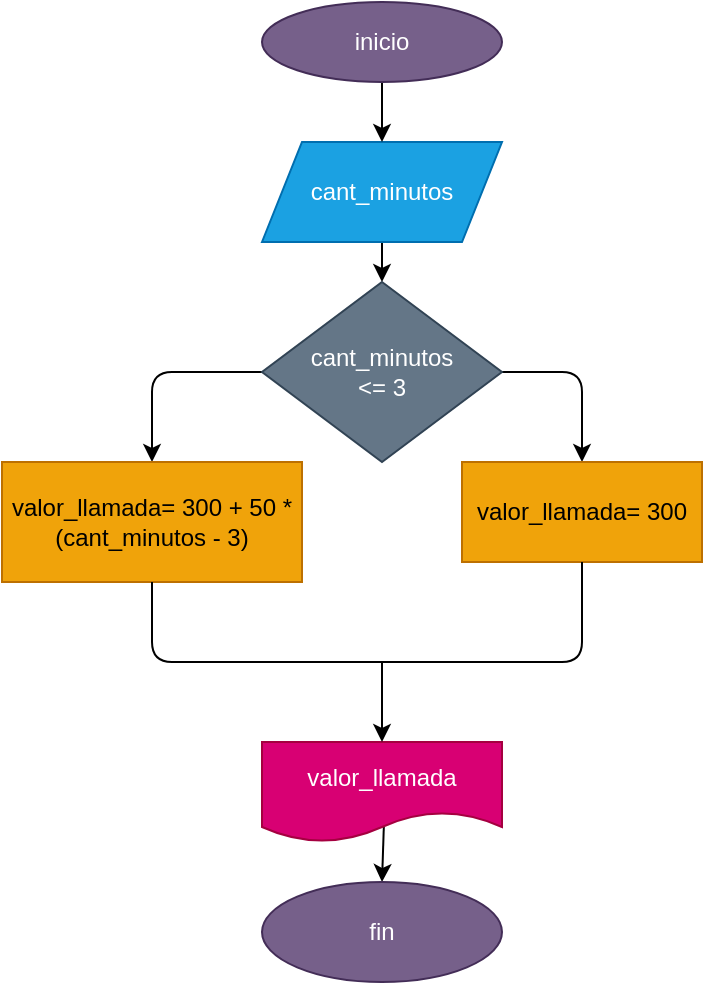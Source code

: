 <mxfile>
    <diagram id="qRp0q6b752PUvHDkjKNn" name="Página-1">
        <mxGraphModel dx="1403" dy="461" grid="1" gridSize="10" guides="1" tooltips="1" connect="1" arrows="1" fold="1" page="1" pageScale="1" pageWidth="827" pageHeight="1169" math="0" shadow="0">
            <root>
                <mxCell id="0"/>
                <mxCell id="1" parent="0"/>
                <mxCell id="4" value="" style="edgeStyle=none;html=1;" edge="1" parent="1" target="3">
                    <mxGeometry relative="1" as="geometry">
                        <mxPoint x="-268.889" y="80" as="sourcePoint"/>
                    </mxGeometry>
                </mxCell>
                <mxCell id="49" style="edgeStyle=none;html=1;exitX=0.5;exitY=1;exitDx=0;exitDy=0;entryX=0.5;entryY=0;entryDx=0;entryDy=0;" edge="1" parent="1" source="3" target="5">
                    <mxGeometry relative="1" as="geometry"/>
                </mxCell>
                <mxCell id="3" value="cant_minutos" style="shape=parallelogram;perimeter=parallelogramPerimeter;whiteSpace=wrap;html=1;fixedSize=1;fillColor=#1ba1e2;fontColor=#ffffff;strokeColor=#006EAF;" vertex="1" parent="1">
                    <mxGeometry x="-340" y="80" width="120" height="50" as="geometry"/>
                </mxCell>
                <mxCell id="25" style="edgeStyle=none;html=1;entryX=0.5;entryY=0;entryDx=0;entryDy=0;exitX=1;exitY=0.5;exitDx=0;exitDy=0;" edge="1" parent="1" source="5" target="8">
                    <mxGeometry relative="1" as="geometry">
                        <mxPoint x="-160" y="195" as="targetPoint"/>
                        <mxPoint x="-210" y="190" as="sourcePoint"/>
                        <Array as="points">
                            <mxPoint x="-180" y="195"/>
                        </Array>
                    </mxGeometry>
                </mxCell>
                <mxCell id="29" value="" style="edgeStyle=none;html=1;entryX=0.5;entryY=0;entryDx=0;entryDy=0;exitX=0;exitY=0.5;exitDx=0;exitDy=0;" edge="1" parent="1" source="5" target="7">
                    <mxGeometry relative="1" as="geometry">
                        <mxPoint x="-330" y="195" as="sourcePoint"/>
                        <mxPoint x="-420" y="195" as="targetPoint"/>
                        <Array as="points">
                            <mxPoint x="-395" y="195"/>
                        </Array>
                    </mxGeometry>
                </mxCell>
                <mxCell id="5" value="cant_minutos&lt;br&gt;&amp;lt;= 3" style="rhombus;whiteSpace=wrap;html=1;fillColor=#647687;fontColor=#ffffff;strokeColor=#314354;" vertex="1" parent="1">
                    <mxGeometry x="-340" y="150" width="120" height="90" as="geometry"/>
                </mxCell>
                <mxCell id="7" value="valor_llamada= 300 + 50 * (cant_minutos - 3)" style="rounded=0;whiteSpace=wrap;html=1;fillColor=#f0a30a;strokeColor=#BD7000;fontColor=#000000;" vertex="1" parent="1">
                    <mxGeometry x="-470" y="240" width="150" height="60" as="geometry"/>
                </mxCell>
                <mxCell id="8" value="valor_llamada= 300" style="rounded=0;whiteSpace=wrap;html=1;fillColor=#f0a30a;fontColor=#000000;strokeColor=#BD7000;" vertex="1" parent="1">
                    <mxGeometry x="-240" y="240" width="120" height="50" as="geometry"/>
                </mxCell>
                <mxCell id="51" value="" style="edgeStyle=none;html=1;exitX=0.508;exitY=0.82;exitDx=0;exitDy=0;exitPerimeter=0;entryX=0.5;entryY=0;entryDx=0;entryDy=0;" edge="1" parent="1" source="13" target="50">
                    <mxGeometry relative="1" as="geometry"/>
                </mxCell>
                <mxCell id="13" value="valor_llamada" style="shape=document;whiteSpace=wrap;html=1;boundedLbl=1;fillColor=#d80073;fontColor=#ffffff;strokeColor=#A50040;" vertex="1" parent="1">
                    <mxGeometry x="-340" y="380" width="120" height="50" as="geometry"/>
                </mxCell>
                <mxCell id="40" value="" style="endArrow=none;html=1;exitX=0.5;exitY=1;exitDx=0;exitDy=0;entryX=0.5;entryY=1;entryDx=0;entryDy=0;" edge="1" parent="1" source="7" target="8">
                    <mxGeometry width="50" height="50" relative="1" as="geometry">
                        <mxPoint x="-270" y="240" as="sourcePoint"/>
                        <mxPoint x="-220" y="190" as="targetPoint"/>
                        <Array as="points">
                            <mxPoint x="-395" y="340"/>
                            <mxPoint x="-280" y="340"/>
                            <mxPoint x="-180" y="340"/>
                        </Array>
                    </mxGeometry>
                </mxCell>
                <mxCell id="41" value="" style="endArrow=classic;html=1;entryX=0.5;entryY=0;entryDx=0;entryDy=0;" edge="1" parent="1" target="13">
                    <mxGeometry width="50" height="50" relative="1" as="geometry">
                        <mxPoint x="-280" y="340" as="sourcePoint"/>
                        <mxPoint x="-220" y="270" as="targetPoint"/>
                    </mxGeometry>
                </mxCell>
                <mxCell id="48" style="edgeStyle=none;html=1;exitX=0.5;exitY=1;exitDx=0;exitDy=0;entryX=0.5;entryY=0;entryDx=0;entryDy=0;" edge="1" parent="1" source="42" target="3">
                    <mxGeometry relative="1" as="geometry"/>
                </mxCell>
                <mxCell id="42" value="inicio" style="ellipse;whiteSpace=wrap;html=1;fillColor=#76608a;fontColor=#ffffff;strokeColor=#432D57;" vertex="1" parent="1">
                    <mxGeometry x="-340" y="10" width="120" height="40" as="geometry"/>
                </mxCell>
                <mxCell id="50" value="fin" style="ellipse;whiteSpace=wrap;html=1;fillColor=#76608a;fontColor=#ffffff;strokeColor=#432D57;" vertex="1" parent="1">
                    <mxGeometry x="-340" y="450" width="120" height="50" as="geometry"/>
                </mxCell>
            </root>
        </mxGraphModel>
    </diagram>
</mxfile>